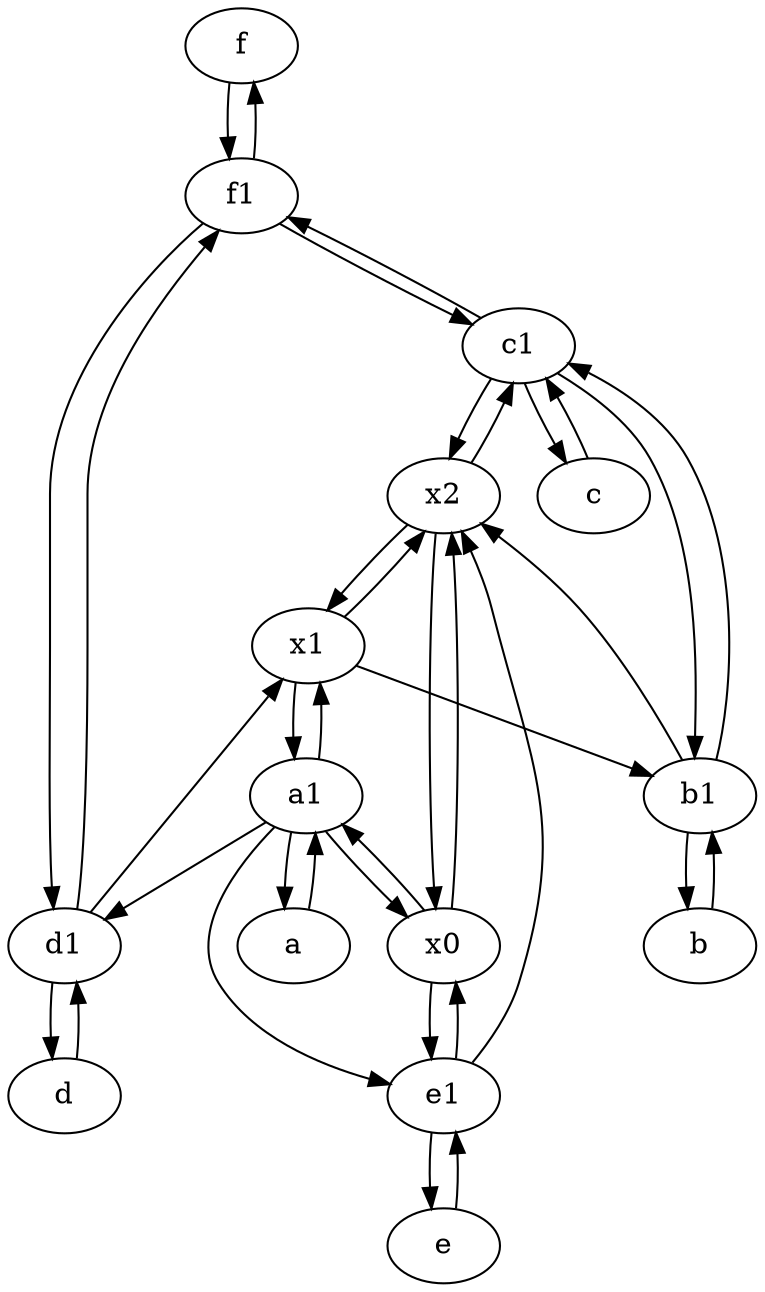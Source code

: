 digraph  {
	f [pos="15,45!"];
	x1;
	x2;
	d1 [pos="25,30!"];
	a [pos="40,10!"];
	b1 [pos="45,20!"];
	b [pos="50,20!"];
	e1 [pos="25,45!"];
	c [pos="20,10!"];
	x0;
	d [pos="20,30!"];
	c1 [pos="30,15!"];
	e [pos="30,50!"];
	f1;
	a1 [pos="40,15!"];
	a1 -> x0;
	c1 -> x2;
	x0 -> a1;
	d1 -> d;
	b1 -> x2;
	a1 -> e1;
	x1 -> a1;
	a1 -> d1;
	a1 -> a;
	e -> e1;
	e1 -> e;
	f1 -> d1;
	x1 -> x2;
	e1 -> x2;
	a1 -> x1;
	d -> d1;
	b1 -> b;
	d1 -> x1;
	c1 -> b1;
	f1 -> c1;
	x0 -> e1;
	a -> a1;
	c1 -> f1;
	c1 -> c;
	c -> c1;
	x0 -> x2;
	x2 -> x0;
	f -> f1;
	x2 -> c1;
	e1 -> x0;
	d1 -> f1;
	x2 -> x1;
	b1 -> c1;
	x1 -> b1;
	b -> b1;
	f1 -> f;

	}
